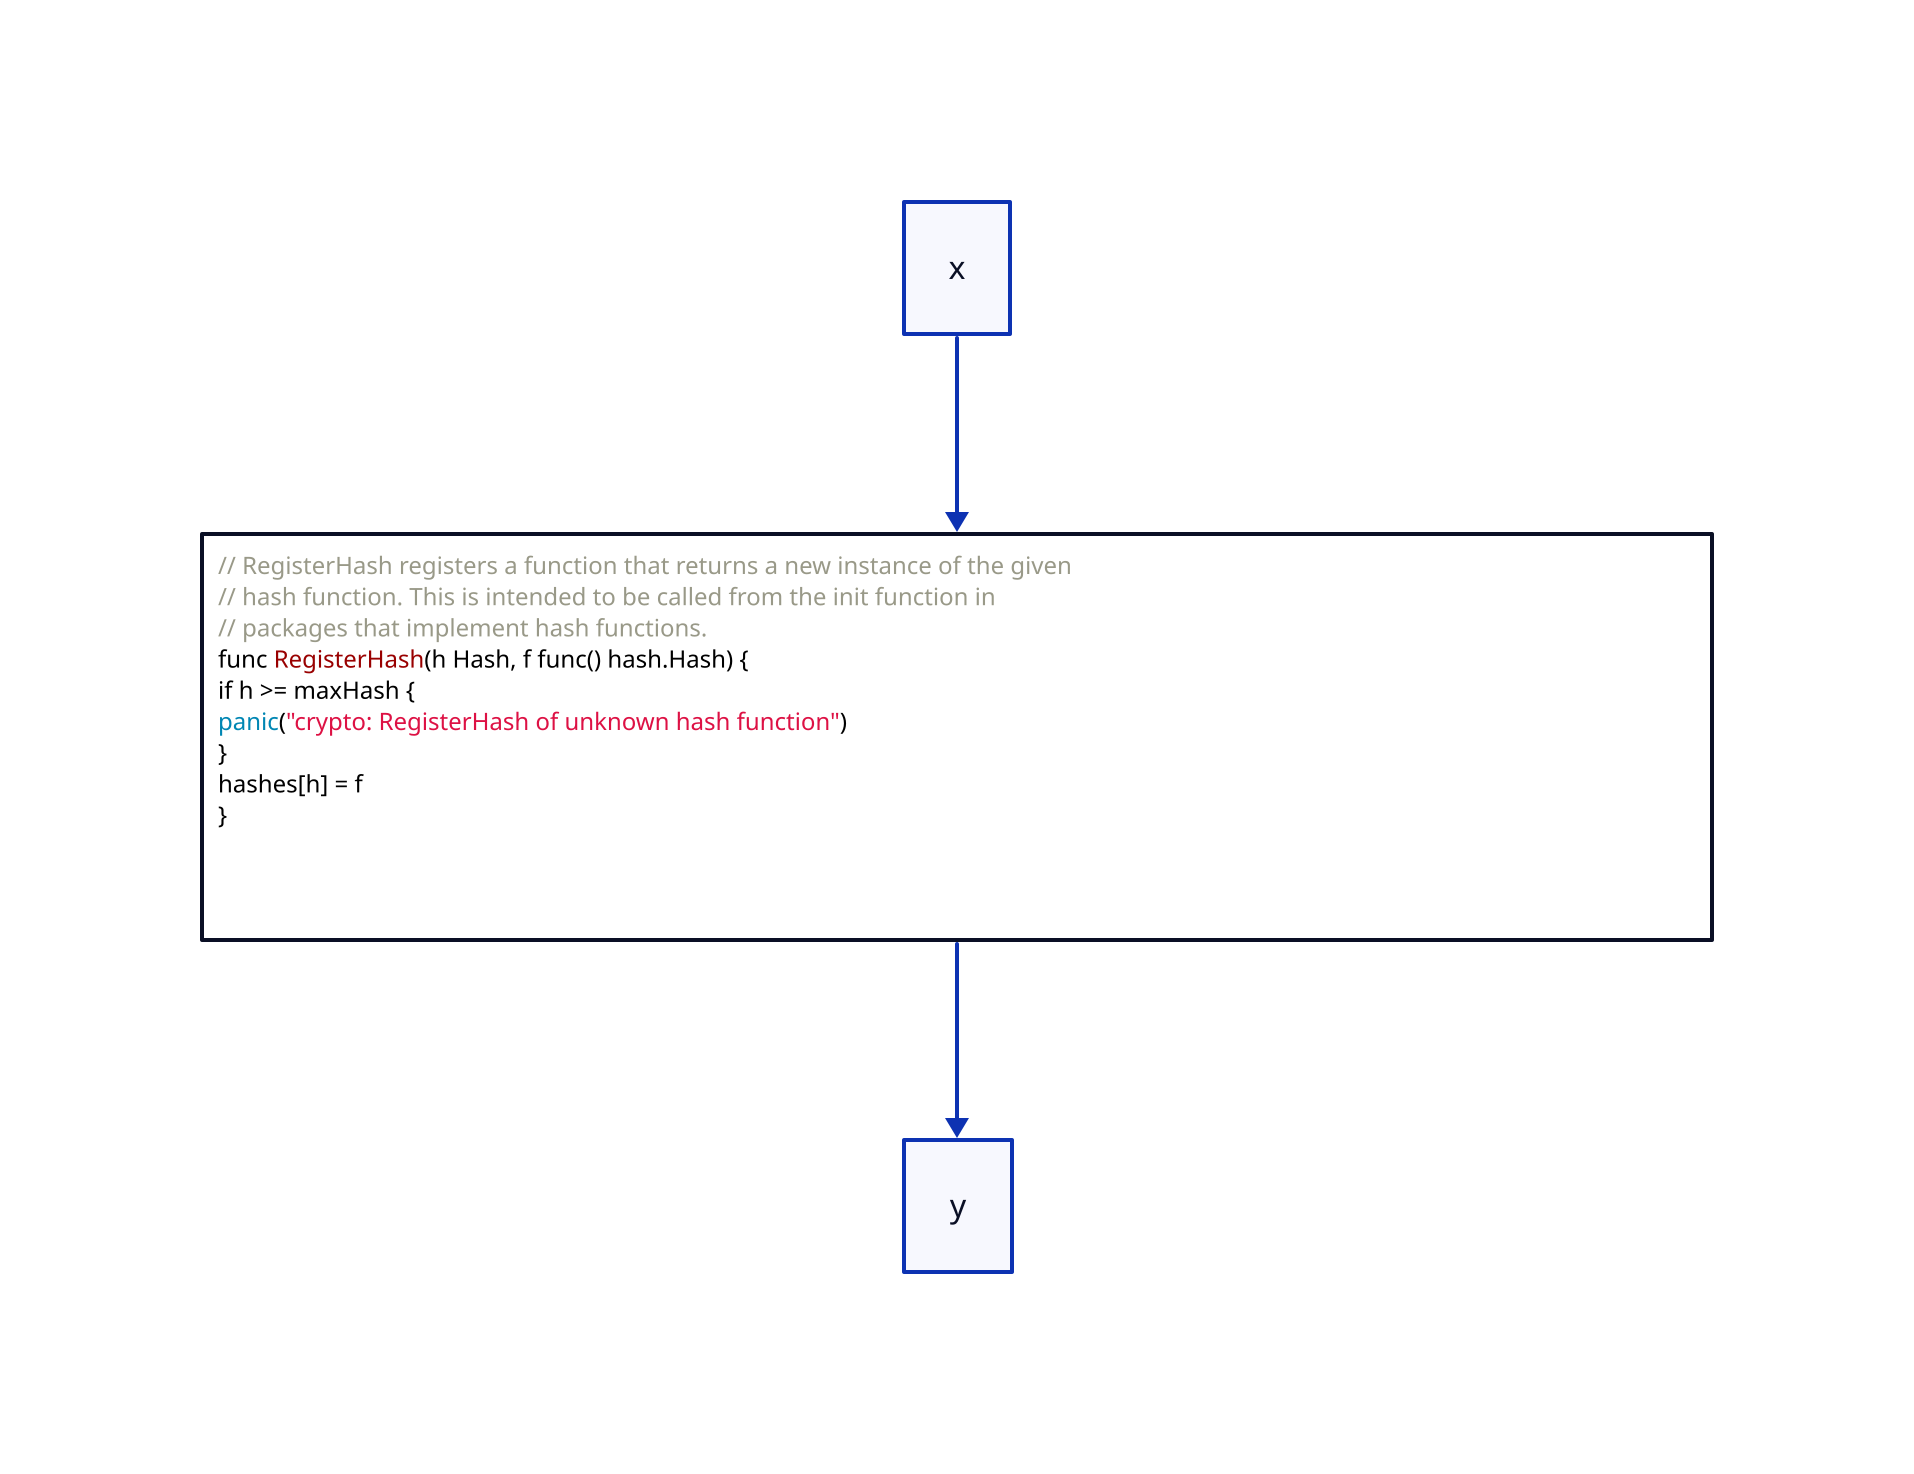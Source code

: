 hey: |go
// RegisterHash registers a function that returns a new instance of the given
// hash function. This is intended to be called from the init function in
// packages that implement hash functions.
func RegisterHash(h Hash, f func() hash.Hash) {
	if h >= maxHash {
		panic("crypto: RegisterHash of unknown hash function")
	}
	hashes[h] = f
}
|
x -> hey -> y